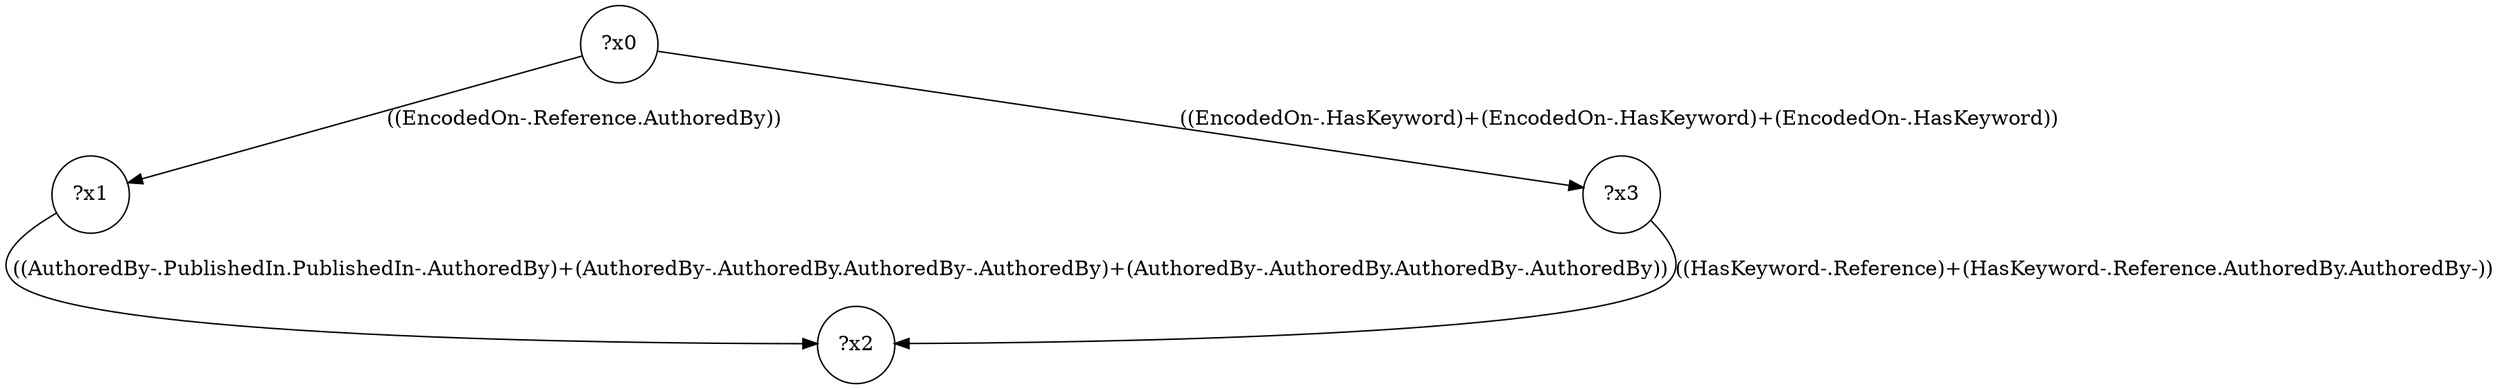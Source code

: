 digraph g {
	x0 [shape=circle, label="?x0"];
	x1 [shape=circle, label="?x1"];
	x0 -> x1 [label="((EncodedOn-.Reference.AuthoredBy))"];
	x2 [shape=circle, label="?x2"];
	x1 -> x2 [label="((AuthoredBy-.PublishedIn.PublishedIn-.AuthoredBy)+(AuthoredBy-.AuthoredBy.AuthoredBy-.AuthoredBy)+(AuthoredBy-.AuthoredBy.AuthoredBy-.AuthoredBy))"];
	x3 [shape=circle, label="?x3"];
	x0 -> x3 [label="((EncodedOn-.HasKeyword)+(EncodedOn-.HasKeyword)+(EncodedOn-.HasKeyword))"];
	x3 -> x2 [label="((HasKeyword-.Reference)+(HasKeyword-.Reference.AuthoredBy.AuthoredBy-))"];
}
